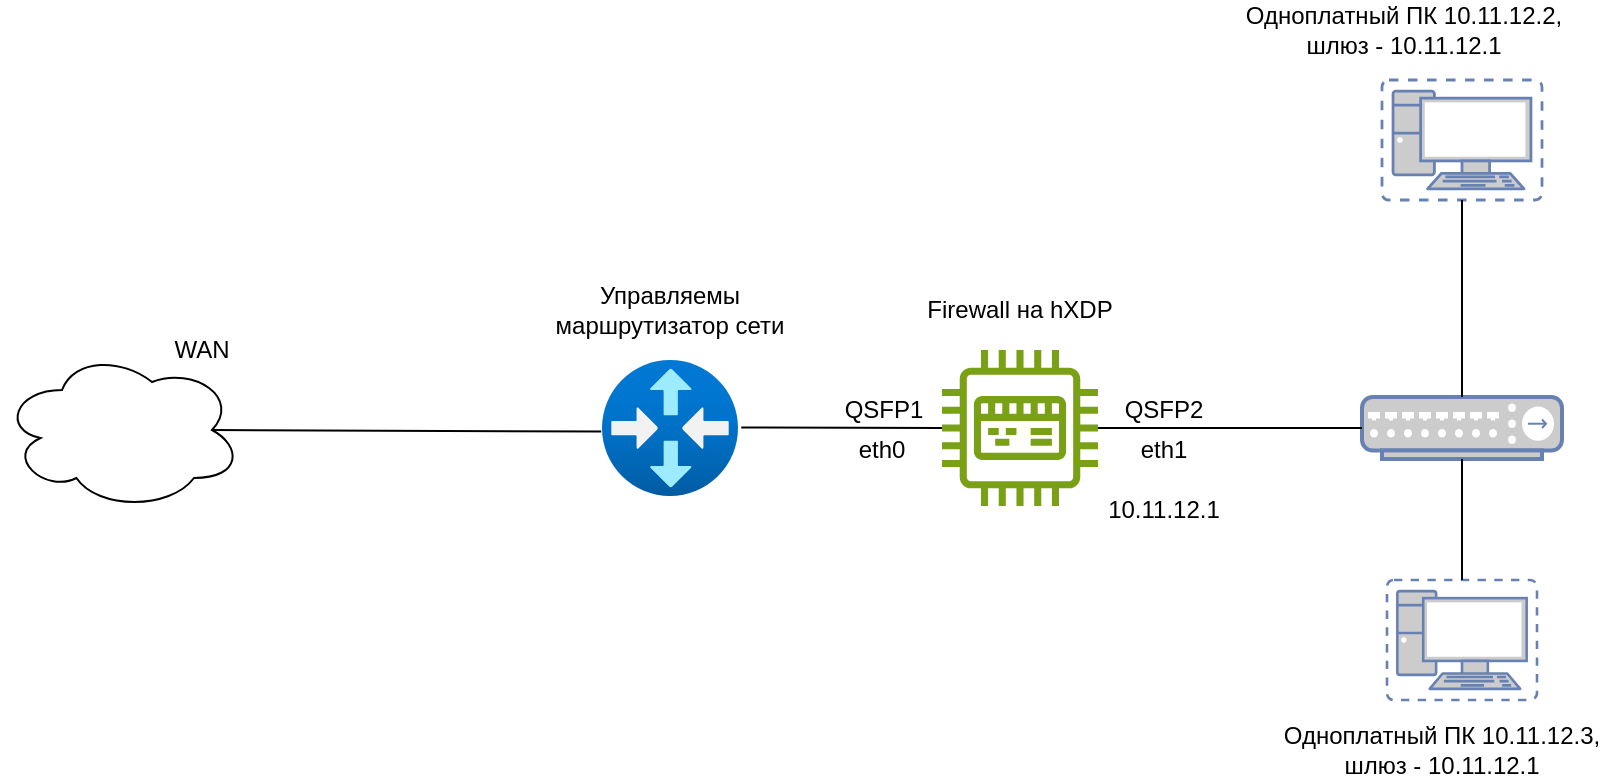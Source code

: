<mxfile version="26.0.4">
  <diagram name="Page-1" id="Kyn4R51p_6aVXl0_6LM8">
    <mxGraphModel dx="1050" dy="1665" grid="1" gridSize="10" guides="1" tooltips="1" connect="1" arrows="1" fold="1" page="1" pageScale="1" pageWidth="850" pageHeight="1100" math="0" shadow="0">
      <root>
        <mxCell id="0" />
        <mxCell id="1" parent="0" />
        <mxCell id="cUSE_Vl6Q5-BE6bvViDB-1" value="" style="image;aspect=fixed;html=1;points=[];align=center;fontSize=12;image=img/lib/azure2/networking/Virtual_Router.svg;" vertex="1" parent="1">
          <mxGeometry x="340" y="150" width="68" height="68" as="geometry" />
        </mxCell>
        <mxCell id="cUSE_Vl6Q5-BE6bvViDB-2" value="Управляемы маршрутизатор сети" style="text;html=1;align=center;verticalAlign=middle;whiteSpace=wrap;rounded=0;" vertex="1" parent="1">
          <mxGeometry x="304" y="110" width="140" height="30" as="geometry" />
        </mxCell>
        <mxCell id="cUSE_Vl6Q5-BE6bvViDB-3" value="" style="sketch=0;outlineConnect=0;fontColor=#232F3E;gradientColor=none;fillColor=#7AA116;strokeColor=none;dashed=0;verticalLabelPosition=bottom;verticalAlign=top;align=center;html=1;fontSize=12;fontStyle=0;aspect=fixed;pointerEvents=1;shape=mxgraph.aws4.iot_thing_industrial_pc;" vertex="1" parent="1">
          <mxGeometry x="510" y="145" width="78" height="78" as="geometry" />
        </mxCell>
        <mxCell id="cUSE_Vl6Q5-BE6bvViDB-4" value="" style="endArrow=none;html=1;rounded=0;exitX=1.024;exitY=0.497;exitDx=0;exitDy=0;exitPerimeter=0;" edge="1" parent="1" source="cUSE_Vl6Q5-BE6bvViDB-1" target="cUSE_Vl6Q5-BE6bvViDB-3">
          <mxGeometry width="50" height="50" relative="1" as="geometry">
            <mxPoint x="590" y="360" as="sourcePoint" />
            <mxPoint x="640" y="310" as="targetPoint" />
          </mxGeometry>
        </mxCell>
        <mxCell id="cUSE_Vl6Q5-BE6bvViDB-5" value="Firewall на hXDP" style="text;html=1;align=center;verticalAlign=middle;whiteSpace=wrap;rounded=0;" vertex="1" parent="1">
          <mxGeometry x="494" y="110" width="110" height="30" as="geometry" />
        </mxCell>
        <mxCell id="cUSE_Vl6Q5-BE6bvViDB-6" value="" style="fontColor=#0066CC;verticalAlign=top;verticalLabelPosition=bottom;labelPosition=center;align=center;html=1;outlineConnect=0;fillColor=#CCCCCC;strokeColor=#6881B3;gradientColor=none;gradientDirection=north;strokeWidth=2;shape=mxgraph.networks.virtual_pc;" vertex="1" parent="1">
          <mxGeometry x="730" y="10" width="80" height="60" as="geometry" />
        </mxCell>
        <mxCell id="cUSE_Vl6Q5-BE6bvViDB-7" value="" style="fontColor=#0066CC;verticalAlign=top;verticalLabelPosition=bottom;labelPosition=center;align=center;html=1;outlineConnect=0;fillColor=#CCCCCC;strokeColor=#6881B3;gradientColor=none;gradientDirection=north;strokeWidth=2;shape=mxgraph.networks.virtual_pc;" vertex="1" parent="1">
          <mxGeometry x="732.5" y="260" width="75" height="60" as="geometry" />
        </mxCell>
        <mxCell id="cUSE_Vl6Q5-BE6bvViDB-14" value="" style="fontColor=#0066CC;verticalAlign=top;verticalLabelPosition=bottom;labelPosition=center;align=center;html=1;outlineConnect=0;fillColor=#CCCCCC;strokeColor=#6881B3;gradientColor=none;gradientDirection=north;strokeWidth=2;shape=mxgraph.networks.hub;" vertex="1" parent="1">
          <mxGeometry x="720" y="168.5" width="100" height="31" as="geometry" />
        </mxCell>
        <mxCell id="cUSE_Vl6Q5-BE6bvViDB-15" value="" style="endArrow=none;html=1;rounded=0;entryX=0;entryY=0.5;entryDx=0;entryDy=0;entryPerimeter=0;" edge="1" parent="1" source="cUSE_Vl6Q5-BE6bvViDB-3" target="cUSE_Vl6Q5-BE6bvViDB-14">
          <mxGeometry width="50" height="50" relative="1" as="geometry">
            <mxPoint x="570" y="310" as="sourcePoint" />
            <mxPoint x="620" y="260" as="targetPoint" />
          </mxGeometry>
        </mxCell>
        <mxCell id="cUSE_Vl6Q5-BE6bvViDB-16" value="" style="endArrow=none;html=1;rounded=0;entryX=0.5;entryY=1;entryDx=0;entryDy=0;entryPerimeter=0;exitX=0.5;exitY=0;exitDx=0;exitDy=0;exitPerimeter=0;" edge="1" parent="1" source="cUSE_Vl6Q5-BE6bvViDB-14" target="cUSE_Vl6Q5-BE6bvViDB-6">
          <mxGeometry width="50" height="50" relative="1" as="geometry">
            <mxPoint x="610" y="140" as="sourcePoint" />
            <mxPoint x="660" y="90" as="targetPoint" />
          </mxGeometry>
        </mxCell>
        <mxCell id="cUSE_Vl6Q5-BE6bvViDB-17" value="" style="endArrow=none;html=1;rounded=0;entryX=0.5;entryY=1;entryDx=0;entryDy=0;entryPerimeter=0;exitX=0.5;exitY=0;exitDx=0;exitDy=0;exitPerimeter=0;" edge="1" parent="1" source="cUSE_Vl6Q5-BE6bvViDB-7" target="cUSE_Vl6Q5-BE6bvViDB-14">
          <mxGeometry width="50" height="50" relative="1" as="geometry">
            <mxPoint x="510" y="420" as="sourcePoint" />
            <mxPoint x="560" y="370" as="targetPoint" />
          </mxGeometry>
        </mxCell>
        <mxCell id="cUSE_Vl6Q5-BE6bvViDB-18" value="QSFP1" style="text;html=1;align=center;verticalAlign=middle;whiteSpace=wrap;rounded=0;" vertex="1" parent="1">
          <mxGeometry x="460" y="160" width="42" height="30" as="geometry" />
        </mxCell>
        <mxCell id="cUSE_Vl6Q5-BE6bvViDB-19" value="QSFP2" style="text;html=1;align=center;verticalAlign=middle;whiteSpace=wrap;rounded=0;" vertex="1" parent="1">
          <mxGeometry x="600" y="160" width="42" height="30" as="geometry" />
        </mxCell>
        <mxCell id="cUSE_Vl6Q5-BE6bvViDB-20" value="eth0" style="text;html=1;align=center;verticalAlign=middle;whiteSpace=wrap;rounded=0;" vertex="1" parent="1">
          <mxGeometry x="460" y="180" width="40" height="30" as="geometry" />
        </mxCell>
        <mxCell id="cUSE_Vl6Q5-BE6bvViDB-21" value="eth1" style="text;html=1;align=center;verticalAlign=middle;whiteSpace=wrap;rounded=0;" vertex="1" parent="1">
          <mxGeometry x="601" y="180" width="40" height="30" as="geometry" />
        </mxCell>
        <mxCell id="cUSE_Vl6Q5-BE6bvViDB-22" value="10.11.12.1" style="text;html=1;align=center;verticalAlign=middle;whiteSpace=wrap;rounded=0;" vertex="1" parent="1">
          <mxGeometry x="591" y="210" width="60" height="30" as="geometry" />
        </mxCell>
        <mxCell id="cUSE_Vl6Q5-BE6bvViDB-24" value="Одноплатный ПК 10.11.12.3, шлюз - 10.11.12.1" style="text;html=1;align=center;verticalAlign=middle;whiteSpace=wrap;rounded=0;" vertex="1" parent="1">
          <mxGeometry x="670" y="330" width="180" height="30" as="geometry" />
        </mxCell>
        <mxCell id="cUSE_Vl6Q5-BE6bvViDB-26" value="Одноплатный ПК 10.11.12.2, шлюз - 10.11.12.1" style="text;html=1;align=center;verticalAlign=middle;whiteSpace=wrap;rounded=0;" vertex="1" parent="1">
          <mxGeometry x="651" y="-30" width="180" height="30" as="geometry" />
        </mxCell>
        <mxCell id="cUSE_Vl6Q5-BE6bvViDB-28" value="" style="ellipse;shape=cloud;whiteSpace=wrap;html=1;" vertex="1" parent="1">
          <mxGeometry x="40" y="145" width="120" height="80" as="geometry" />
        </mxCell>
        <mxCell id="cUSE_Vl6Q5-BE6bvViDB-29" value="WAN" style="text;html=1;align=center;verticalAlign=middle;whiteSpace=wrap;rounded=0;" vertex="1" parent="1">
          <mxGeometry x="120" y="130" width="40" height="30" as="geometry" />
        </mxCell>
        <mxCell id="cUSE_Vl6Q5-BE6bvViDB-30" value="" style="endArrow=none;html=1;rounded=0;entryX=-0.006;entryY=0.526;entryDx=0;entryDy=0;entryPerimeter=0;exitX=0.875;exitY=0.5;exitDx=0;exitDy=0;exitPerimeter=0;" edge="1" parent="1" source="cUSE_Vl6Q5-BE6bvViDB-28" target="cUSE_Vl6Q5-BE6bvViDB-1">
          <mxGeometry width="50" height="50" relative="1" as="geometry">
            <mxPoint x="150" y="280" as="sourcePoint" />
            <mxPoint x="200" y="230" as="targetPoint" />
          </mxGeometry>
        </mxCell>
      </root>
    </mxGraphModel>
  </diagram>
</mxfile>
